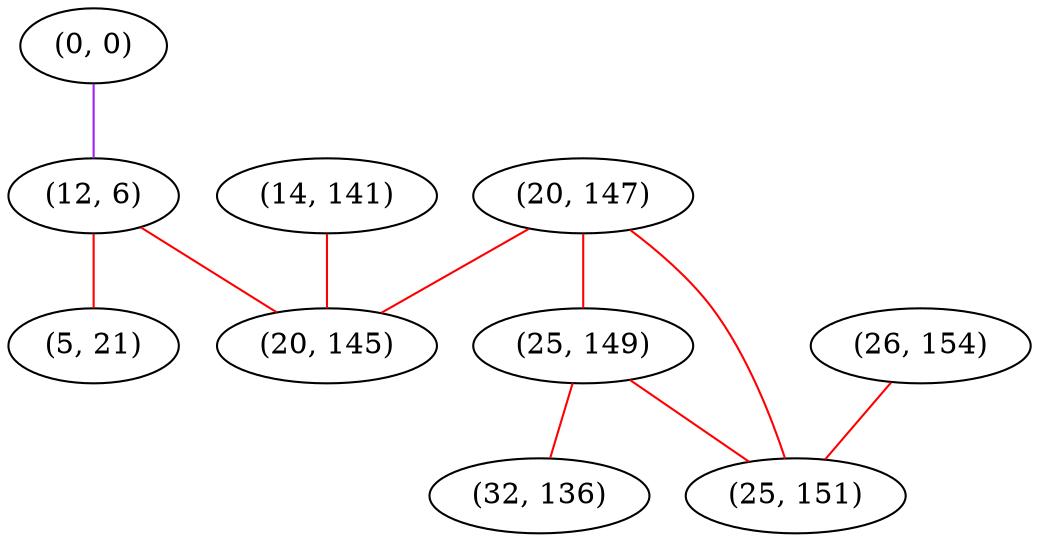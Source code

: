 graph "" {
"(0, 0)";
"(26, 154)";
"(12, 6)";
"(14, 141)";
"(5, 21)";
"(20, 147)";
"(25, 149)";
"(32, 136)";
"(20, 145)";
"(25, 151)";
"(0, 0)" -- "(12, 6)"  [color=purple, key=0, weight=4];
"(26, 154)" -- "(25, 151)"  [color=red, key=0, weight=1];
"(12, 6)" -- "(20, 145)"  [color=red, key=0, weight=1];
"(12, 6)" -- "(5, 21)"  [color=red, key=0, weight=1];
"(14, 141)" -- "(20, 145)"  [color=red, key=0, weight=1];
"(20, 147)" -- "(25, 149)"  [color=red, key=0, weight=1];
"(20, 147)" -- "(20, 145)"  [color=red, key=0, weight=1];
"(20, 147)" -- "(25, 151)"  [color=red, key=0, weight=1];
"(25, 149)" -- "(32, 136)"  [color=red, key=0, weight=1];
"(25, 149)" -- "(25, 151)"  [color=red, key=0, weight=1];
}
